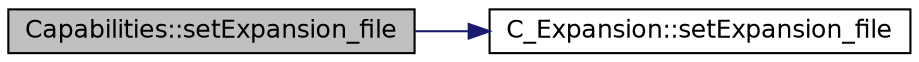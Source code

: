 digraph "Capabilities::setExpansion_file"
{
 // LATEX_PDF_SIZE
  edge [fontname="Helvetica",fontsize="12",labelfontname="Helvetica",labelfontsize="12"];
  node [fontname="Helvetica",fontsize="12",shape=record];
  rankdir="LR";
  Node1 [label="Capabilities::setExpansion_file",height=0.2,width=0.4,color="black", fillcolor="grey75", style="filled", fontcolor="black",tooltip=" "];
  Node1 -> Node2 [color="midnightblue",fontsize="12",style="solid",fontname="Helvetica"];
  Node2 [label="C_Expansion::setExpansion_file",height=0.2,width=0.4,color="black", fillcolor="white", style="filled",URL="$class_c___expansion.html#a3ef2086c8a05879c1688633962284bfb",tooltip=" "];
}

